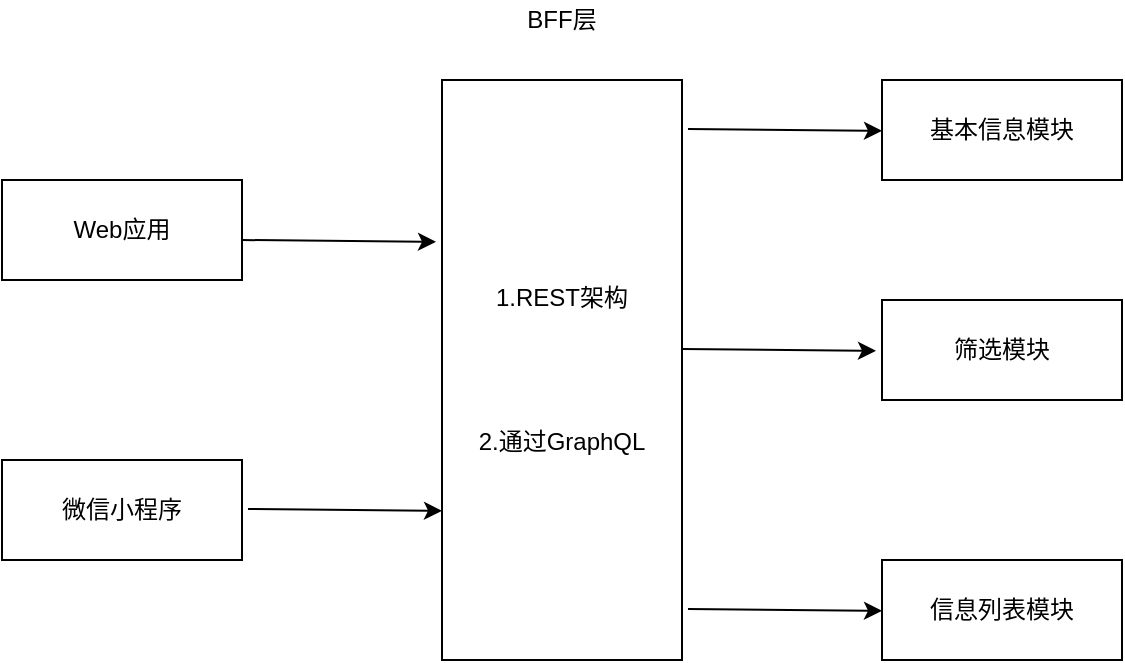 <mxfile version="12.5.1" type="github">
  <diagram id="aZCxJuSlIvcBooWjbeyd" name="第 1 页">
    <mxGraphModel dx="1412" dy="735" grid="1" gridSize="10" guides="1" tooltips="1" connect="1" arrows="1" fold="1" page="1" pageScale="1" pageWidth="3300" pageHeight="4681" math="0" shadow="0">
      <root>
        <mxCell id="0"/>
        <mxCell id="1" parent="0"/>
        <mxCell id="33DxXMTeYKLRfr8SQd7x-1" value="Web应用" style="rounded=0;whiteSpace=wrap;html=1;" vertex="1" parent="1">
          <mxGeometry x="80" y="190" width="120" height="50" as="geometry"/>
        </mxCell>
        <mxCell id="33DxXMTeYKLRfr8SQd7x-2" value="微信小程序" style="rounded=0;whiteSpace=wrap;html=1;" vertex="1" parent="1">
          <mxGeometry x="80" y="330" width="120" height="50" as="geometry"/>
        </mxCell>
        <mxCell id="33DxXMTeYKLRfr8SQd7x-3" value="1.REST架构&lt;br&gt;&lt;br&gt;&lt;br&gt;&lt;br&gt;&lt;br&gt;2.通过GraphQL" style="rounded=0;whiteSpace=wrap;html=1;" vertex="1" parent="1">
          <mxGeometry x="300" y="140" width="120" height="290" as="geometry"/>
        </mxCell>
        <mxCell id="33DxXMTeYKLRfr8SQd7x-4" value="基本信息模块" style="rounded=0;whiteSpace=wrap;html=1;" vertex="1" parent="1">
          <mxGeometry x="520" y="140" width="120" height="50" as="geometry"/>
        </mxCell>
        <mxCell id="33DxXMTeYKLRfr8SQd7x-5" value="筛选模块" style="rounded=0;whiteSpace=wrap;html=1;" vertex="1" parent="1">
          <mxGeometry x="520" y="250" width="120" height="50" as="geometry"/>
        </mxCell>
        <mxCell id="33DxXMTeYKLRfr8SQd7x-6" value="信息列表模块" style="rounded=0;whiteSpace=wrap;html=1;" vertex="1" parent="1">
          <mxGeometry x="520" y="380" width="120" height="50" as="geometry"/>
        </mxCell>
        <mxCell id="33DxXMTeYKLRfr8SQd7x-7" value="BFF层" style="text;html=1;strokeColor=none;fillColor=none;align=center;verticalAlign=middle;whiteSpace=wrap;rounded=0;" vertex="1" parent="1">
          <mxGeometry x="340" y="100" width="40" height="20" as="geometry"/>
        </mxCell>
        <mxCell id="33DxXMTeYKLRfr8SQd7x-8" value="" style="endArrow=classic;html=1;entryX=-0.025;entryY=0.279;entryDx=0;entryDy=0;entryPerimeter=0;" edge="1" parent="1" target="33DxXMTeYKLRfr8SQd7x-3">
          <mxGeometry width="50" height="50" relative="1" as="geometry">
            <mxPoint x="200" y="220" as="sourcePoint"/>
            <mxPoint x="250" y="170" as="targetPoint"/>
          </mxGeometry>
        </mxCell>
        <mxCell id="33DxXMTeYKLRfr8SQd7x-9" value="" style="endArrow=classic;html=1;entryX=-0.025;entryY=0.279;entryDx=0;entryDy=0;entryPerimeter=0;" edge="1" parent="1">
          <mxGeometry width="50" height="50" relative="1" as="geometry">
            <mxPoint x="203" y="354.5" as="sourcePoint"/>
            <mxPoint x="300" y="355.41" as="targetPoint"/>
          </mxGeometry>
        </mxCell>
        <mxCell id="33DxXMTeYKLRfr8SQd7x-10" value="" style="endArrow=classic;html=1;entryX=-0.025;entryY=0.279;entryDx=0;entryDy=0;entryPerimeter=0;" edge="1" parent="1">
          <mxGeometry width="50" height="50" relative="1" as="geometry">
            <mxPoint x="423" y="164.5" as="sourcePoint"/>
            <mxPoint x="520" y="165.41" as="targetPoint"/>
          </mxGeometry>
        </mxCell>
        <mxCell id="33DxXMTeYKLRfr8SQd7x-11" value="" style="endArrow=classic;html=1;entryX=-0.025;entryY=0.279;entryDx=0;entryDy=0;entryPerimeter=0;" edge="1" parent="1">
          <mxGeometry width="50" height="50" relative="1" as="geometry">
            <mxPoint x="420" y="274.5" as="sourcePoint"/>
            <mxPoint x="517" y="275.41" as="targetPoint"/>
          </mxGeometry>
        </mxCell>
        <mxCell id="33DxXMTeYKLRfr8SQd7x-12" value="" style="endArrow=classic;html=1;entryX=-0.025;entryY=0.279;entryDx=0;entryDy=0;entryPerimeter=0;" edge="1" parent="1">
          <mxGeometry width="50" height="50" relative="1" as="geometry">
            <mxPoint x="423" y="404.5" as="sourcePoint"/>
            <mxPoint x="520" y="405.41" as="targetPoint"/>
          </mxGeometry>
        </mxCell>
      </root>
    </mxGraphModel>
  </diagram>
</mxfile>
